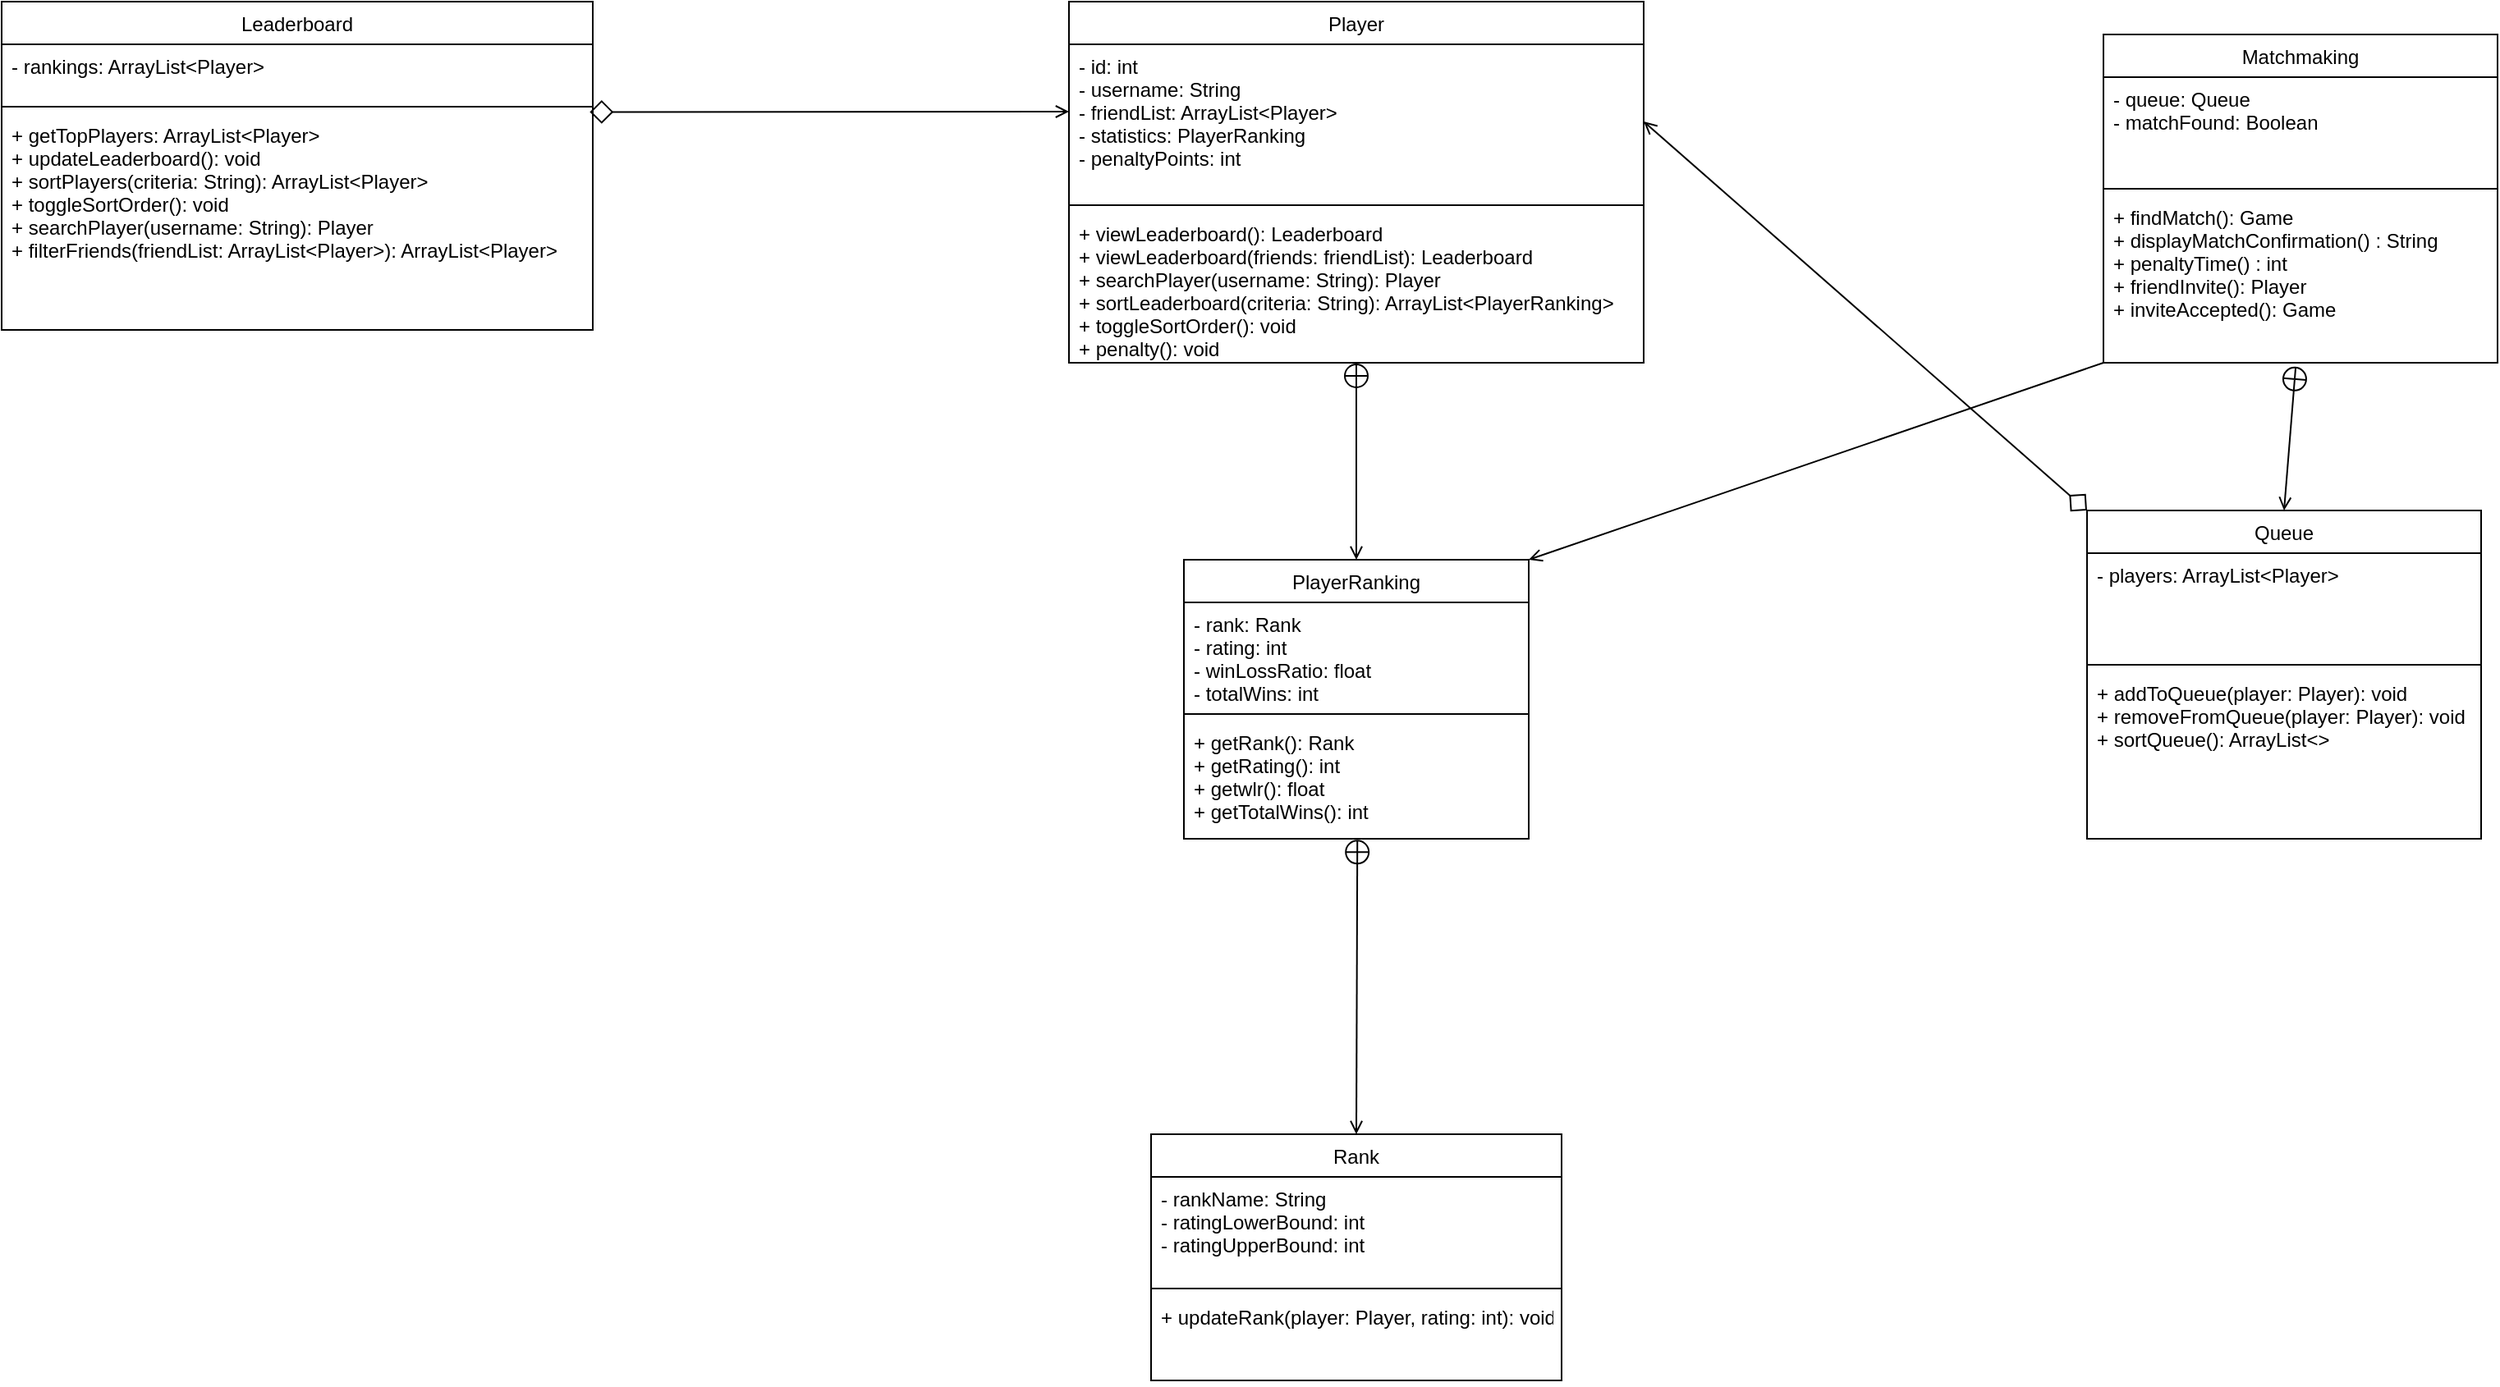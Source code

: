 <mxfile version="26.1.0">
  <diagram id="C5RBs43oDa-KdzZeNtuy" name="Page-1">
    <mxGraphModel grid="1" page="1" gridSize="10" guides="1" tooltips="1" connect="1" arrows="1" fold="1" pageScale="1" pageWidth="827" pageHeight="1169" math="0" shadow="0">
      <root>
        <mxCell id="WIyWlLk6GJQsqaUBKTNV-0" />
        <mxCell id="WIyWlLk6GJQsqaUBKTNV-1" parent="WIyWlLk6GJQsqaUBKTNV-0" />
        <mxCell id="xrPTYMuA59O_ZaZZabX0-4" style="rounded=0;orthogonalLoop=1;jettySize=auto;html=1;exitX=0.5;exitY=0;exitDx=0;exitDy=0;entryX=0.5;entryY=1;entryDx=0;entryDy=0;endArrow=circlePlus;endFill=0;startArrow=open;startFill=0;" edge="1" parent="WIyWlLk6GJQsqaUBKTNV-1" source="xrPTYMuA59O_ZaZZabX0-0" target="zkfFHV4jXpPFQw0GAbJ--0">
          <mxGeometry relative="1" as="geometry" />
        </mxCell>
        <mxCell id="zkfFHV4jXpPFQw0GAbJ--0" value="Player" style="swimlane;fontStyle=0;align=center;verticalAlign=top;childLayout=stackLayout;horizontal=1;startSize=26;horizontalStack=0;resizeParent=1;resizeLast=0;collapsible=1;marginBottom=0;rounded=0;shadow=0;strokeWidth=1;" vertex="1" parent="WIyWlLk6GJQsqaUBKTNV-1">
          <mxGeometry x="-300" y="-380" width="350" height="220" as="geometry">
            <mxRectangle x="230" y="140" width="160" height="26" as="alternateBounds" />
          </mxGeometry>
        </mxCell>
        <mxCell id="zkfFHV4jXpPFQw0GAbJ--1" value="- id: int&#xa;- username: String&#xa;- friendList: ArrayList&lt;Player&gt;&#xa;- statistics: PlayerRanking&#xa;- penaltyPoints: int" style="text;align=left;verticalAlign=top;spacingLeft=4;spacingRight=4;overflow=hidden;rotatable=0;points=[[0,0.5],[1,0.5]];portConstraint=eastwest;" vertex="1" parent="zkfFHV4jXpPFQw0GAbJ--0">
          <mxGeometry y="26" width="350" height="94" as="geometry" />
        </mxCell>
        <mxCell id="zkfFHV4jXpPFQw0GAbJ--4" value="" style="line;html=1;strokeWidth=1;align=left;verticalAlign=middle;spacingTop=-1;spacingLeft=3;spacingRight=3;rotatable=0;labelPosition=right;points=[];portConstraint=eastwest;" vertex="1" parent="zkfFHV4jXpPFQw0GAbJ--0">
          <mxGeometry y="120" width="350" height="8" as="geometry" />
        </mxCell>
        <mxCell id="zkfFHV4jXpPFQw0GAbJ--5" value="+ viewLeaderboard(): Leaderboard&#xa;+ viewLeaderboard(friends: friendList): Leaderboard&#xa;+ searchPlayer(username: String): Player&#xa;+ sortLeaderboard(criteria: String): ArrayList&lt;PlayerRanking&gt;&#xa;+ toggleSortOrder(): void &#xa;+ penalty(): void&#xa;&#xa;" style="text;align=left;verticalAlign=top;spacingLeft=4;spacingRight=4;overflow=hidden;rotatable=0;points=[[0,0.5],[1,0.5]];portConstraint=eastwest;" vertex="1" parent="zkfFHV4jXpPFQw0GAbJ--0">
          <mxGeometry y="128" width="350" height="92" as="geometry" />
        </mxCell>
        <mxCell id="IPq0iWJJUoORb-Mat52u-0" style="edgeStyle=orthogonalEdgeStyle;rounded=0;orthogonalLoop=1;jettySize=auto;html=1;entryX=0;entryY=0.415;entryDx=0;entryDy=0;entryPerimeter=0;" edge="1" parent="zkfFHV4jXpPFQw0GAbJ--0" target="zkfFHV4jXpPFQw0GAbJ--1">
          <mxGeometry relative="1" as="geometry">
            <mxPoint y="65" as="sourcePoint" />
          </mxGeometry>
        </mxCell>
        <mxCell id="J0lEsb-ycpTpJLVbtf5_-1" style="rounded=0;orthogonalLoop=1;jettySize=auto;html=1;exitX=0;exitY=1;exitDx=0;exitDy=0;entryX=1;entryY=0;entryDx=0;entryDy=0;endArrow=open;endFill=0;" edge="1" parent="WIyWlLk6GJQsqaUBKTNV-1" source="M32K4DxWbjnmmSt8D02l-0" target="xrPTYMuA59O_ZaZZabX0-0">
          <mxGeometry relative="1" as="geometry" />
        </mxCell>
        <mxCell id="M32K4DxWbjnmmSt8D02l-0" value="Matchmaking" style="swimlane;fontStyle=0;align=center;verticalAlign=top;childLayout=stackLayout;horizontal=1;startSize=26;horizontalStack=0;resizeParent=1;resizeLast=0;collapsible=1;marginBottom=0;rounded=0;shadow=0;strokeWidth=1;" vertex="1" parent="WIyWlLk6GJQsqaUBKTNV-1">
          <mxGeometry x="330" y="-360" width="240" height="200" as="geometry">
            <mxRectangle x="230" y="140" width="160" height="26" as="alternateBounds" />
          </mxGeometry>
        </mxCell>
        <mxCell id="M32K4DxWbjnmmSt8D02l-1" value="- queue: Queue&#xa;- matchFound: Boolean" style="text;align=left;verticalAlign=top;spacingLeft=4;spacingRight=4;overflow=hidden;rotatable=0;points=[[0,0.5],[1,0.5]];portConstraint=eastwest;" vertex="1" parent="M32K4DxWbjnmmSt8D02l-0">
          <mxGeometry y="26" width="240" height="64" as="geometry" />
        </mxCell>
        <mxCell id="M32K4DxWbjnmmSt8D02l-2" value="" style="line;html=1;strokeWidth=1;align=left;verticalAlign=middle;spacingTop=-1;spacingLeft=3;spacingRight=3;rotatable=0;labelPosition=right;points=[];portConstraint=eastwest;" vertex="1" parent="M32K4DxWbjnmmSt8D02l-0">
          <mxGeometry y="90" width="240" height="8" as="geometry" />
        </mxCell>
        <mxCell id="M32K4DxWbjnmmSt8D02l-3" value="+ findMatch(): Game&#xa;+ displayMatchConfirmation() : String&#xa;+ penaltyTime() : int&#xa;+ friendInvite(): Player&#xa;+ inviteAccepted(): Game" style="text;align=left;verticalAlign=top;spacingLeft=4;spacingRight=4;overflow=hidden;rotatable=0;points=[[0,0.5],[1,0.5]];portConstraint=eastwest;" vertex="1" parent="M32K4DxWbjnmmSt8D02l-0">
          <mxGeometry y="98" width="240" height="102" as="geometry" />
        </mxCell>
        <mxCell id="M32K4DxWbjnmmSt8D02l-4" value="Rank" style="swimlane;fontStyle=0;align=center;verticalAlign=top;childLayout=stackLayout;horizontal=1;startSize=26;horizontalStack=0;resizeParent=1;resizeLast=0;collapsible=1;marginBottom=0;rounded=0;shadow=0;strokeWidth=1;" vertex="1" parent="WIyWlLk6GJQsqaUBKTNV-1">
          <mxGeometry x="-250" y="310" width="250" height="150" as="geometry">
            <mxRectangle x="230" y="140" width="160" height="26" as="alternateBounds" />
          </mxGeometry>
        </mxCell>
        <mxCell id="M32K4DxWbjnmmSt8D02l-5" value="- rankName: String&#xa;- ratingLowerBound: int&#xa;- ratingUpperBound: int" style="text;align=left;verticalAlign=top;spacingLeft=4;spacingRight=4;overflow=hidden;rotatable=0;points=[[0,0.5],[1,0.5]];portConstraint=eastwest;" vertex="1" parent="M32K4DxWbjnmmSt8D02l-4">
          <mxGeometry y="26" width="250" height="64" as="geometry" />
        </mxCell>
        <mxCell id="M32K4DxWbjnmmSt8D02l-6" value="" style="line;html=1;strokeWidth=1;align=left;verticalAlign=middle;spacingTop=-1;spacingLeft=3;spacingRight=3;rotatable=0;labelPosition=right;points=[];portConstraint=eastwest;" vertex="1" parent="M32K4DxWbjnmmSt8D02l-4">
          <mxGeometry y="90" width="250" height="8" as="geometry" />
        </mxCell>
        <mxCell id="M32K4DxWbjnmmSt8D02l-7" value="+ updateRank(player: Player, rating: int): void" style="text;align=left;verticalAlign=top;spacingLeft=4;spacingRight=4;overflow=hidden;rotatable=0;points=[[0,0.5],[1,0.5]];portConstraint=eastwest;" vertex="1" parent="M32K4DxWbjnmmSt8D02l-4">
          <mxGeometry y="98" width="250" height="52" as="geometry" />
        </mxCell>
        <mxCell id="M32K4DxWbjnmmSt8D02l-8" value="Leaderboard" style="swimlane;fontStyle=0;align=center;verticalAlign=top;childLayout=stackLayout;horizontal=1;startSize=26;horizontalStack=0;resizeParent=1;resizeLast=0;collapsible=1;marginBottom=0;rounded=0;shadow=0;strokeWidth=1;" vertex="1" parent="WIyWlLk6GJQsqaUBKTNV-1">
          <mxGeometry x="-950" y="-380" width="360" height="200" as="geometry">
            <mxRectangle x="230" y="140" width="160" height="26" as="alternateBounds" />
          </mxGeometry>
        </mxCell>
        <mxCell id="M32K4DxWbjnmmSt8D02l-9" value="- rankings: ArrayList&lt;Player&gt;" style="text;align=left;verticalAlign=top;spacingLeft=4;spacingRight=4;overflow=hidden;rotatable=0;points=[[0,0.5],[1,0.5]];portConstraint=eastwest;" vertex="1" parent="M32K4DxWbjnmmSt8D02l-8">
          <mxGeometry y="26" width="360" height="34" as="geometry" />
        </mxCell>
        <mxCell id="M32K4DxWbjnmmSt8D02l-10" value="" style="line;html=1;strokeWidth=1;align=left;verticalAlign=middle;spacingTop=-1;spacingLeft=3;spacingRight=3;rotatable=0;labelPosition=right;points=[];portConstraint=eastwest;" vertex="1" parent="M32K4DxWbjnmmSt8D02l-8">
          <mxGeometry y="60" width="360" height="8" as="geometry" />
        </mxCell>
        <mxCell id="M32K4DxWbjnmmSt8D02l-11" value="+ getTopPlayers: ArrayList&lt;Player&gt;&#xa;+ updateLeaderboard(): void&#xa;+ sortPlayers(criteria: String): ArrayList&lt;Player&gt;&#xa;+ toggleSortOrder(): void&#xa;+ searchPlayer(username: String): Player&#xa;+ filterFriends(friendList: ArrayList&lt;Player&gt;): ArrayList&lt;Player&gt;" style="text;align=left;verticalAlign=top;spacingLeft=4;spacingRight=4;overflow=hidden;rotatable=0;points=[[0,0.5],[1,0.5]];portConstraint=eastwest;" vertex="1" parent="M32K4DxWbjnmmSt8D02l-8">
          <mxGeometry y="68" width="360" height="132" as="geometry" />
        </mxCell>
        <mxCell id="xrPTYMuA59O_ZaZZabX0-0" value="PlayerRanking" style="swimlane;fontStyle=0;align=center;verticalAlign=top;childLayout=stackLayout;horizontal=1;startSize=26;horizontalStack=0;resizeParent=1;resizeLast=0;collapsible=1;marginBottom=0;rounded=0;shadow=0;strokeWidth=1;" vertex="1" parent="WIyWlLk6GJQsqaUBKTNV-1">
          <mxGeometry x="-230" y="-40" width="210" height="170" as="geometry">
            <mxRectangle x="230" y="140" width="160" height="26" as="alternateBounds" />
          </mxGeometry>
        </mxCell>
        <mxCell id="xrPTYMuA59O_ZaZZabX0-1" value="- rank: Rank&#xa;- rating: int&#xa;- winLossRatio: float&#xa;- totalWins: int" style="text;align=left;verticalAlign=top;spacingLeft=4;spacingRight=4;overflow=hidden;rotatable=0;points=[[0,0.5],[1,0.5]];portConstraint=eastwest;" vertex="1" parent="xrPTYMuA59O_ZaZZabX0-0">
          <mxGeometry y="26" width="210" height="64" as="geometry" />
        </mxCell>
        <mxCell id="xrPTYMuA59O_ZaZZabX0-2" value="" style="line;html=1;strokeWidth=1;align=left;verticalAlign=middle;spacingTop=-1;spacingLeft=3;spacingRight=3;rotatable=0;labelPosition=right;points=[];portConstraint=eastwest;" vertex="1" parent="xrPTYMuA59O_ZaZZabX0-0">
          <mxGeometry y="90" width="210" height="8" as="geometry" />
        </mxCell>
        <mxCell id="xrPTYMuA59O_ZaZZabX0-3" value="+ getRank(): Rank&#xa;+ getRating(): int&#xa;+ getwlr(): float&#xa;+ getTotalWins(): int" style="text;align=left;verticalAlign=top;spacingLeft=4;spacingRight=4;overflow=hidden;rotatable=0;points=[[0,0.5],[1,0.5]];portConstraint=eastwest;" vertex="1" parent="xrPTYMuA59O_ZaZZabX0-0">
          <mxGeometry y="98" width="210" height="72" as="geometry" />
        </mxCell>
        <mxCell id="xrPTYMuA59O_ZaZZabX0-5" style="rounded=0;orthogonalLoop=1;jettySize=auto;html=1;exitX=0.5;exitY=0;exitDx=0;exitDy=0;entryX=0.503;entryY=1.002;entryDx=0;entryDy=0;endArrow=circlePlus;endFill=0;startArrow=open;startFill=0;entryPerimeter=0;" edge="1" parent="WIyWlLk6GJQsqaUBKTNV-1" source="M32K4DxWbjnmmSt8D02l-4" target="xrPTYMuA59O_ZaZZabX0-3">
          <mxGeometry relative="1" as="geometry">
            <mxPoint x="-125" y="-20" as="sourcePoint" />
            <mxPoint x="-115" y="-160" as="targetPoint" />
          </mxGeometry>
        </mxCell>
        <mxCell id="xrPTYMuA59O_ZaZZabX0-6" style="rounded=0;orthogonalLoop=1;jettySize=auto;html=1;exitX=0.995;exitY=-0.006;exitDx=0;exitDy=0;endArrow=open;endFill=0;startArrow=diamond;startFill=0;targetPerimeterSpacing=0;endSize=6;startSize=12;exitPerimeter=0;" edge="1" parent="WIyWlLk6GJQsqaUBKTNV-1" source="M32K4DxWbjnmmSt8D02l-11">
          <mxGeometry relative="1" as="geometry">
            <mxPoint x="-300" y="-313" as="targetPoint" />
          </mxGeometry>
        </mxCell>
        <mxCell id="J0lEsb-ycpTpJLVbtf5_-0" style="rounded=0;orthogonalLoop=1;jettySize=auto;html=1;exitX=0;exitY=0;exitDx=0;exitDy=0;endArrow=open;endFill=0;startArrow=diamond;startFill=0;targetPerimeterSpacing=0;endSize=6;startSize=12;entryX=1;entryY=0.5;entryDx=0;entryDy=0;" edge="1" parent="WIyWlLk6GJQsqaUBKTNV-1" source="J0lEsb-ycpTpJLVbtf5_-2" target="zkfFHV4jXpPFQw0GAbJ--1">
          <mxGeometry relative="1" as="geometry">
            <mxPoint x="-290" y="-303" as="targetPoint" />
            <mxPoint x="-582" y="-303" as="sourcePoint" />
          </mxGeometry>
        </mxCell>
        <mxCell id="J0lEsb-ycpTpJLVbtf5_-2" value="Queue" style="swimlane;fontStyle=0;align=center;verticalAlign=top;childLayout=stackLayout;horizontal=1;startSize=26;horizontalStack=0;resizeParent=1;resizeLast=0;collapsible=1;marginBottom=0;rounded=0;shadow=0;strokeWidth=1;" vertex="1" parent="WIyWlLk6GJQsqaUBKTNV-1">
          <mxGeometry x="320" y="-70" width="240" height="200" as="geometry">
            <mxRectangle x="230" y="140" width="160" height="26" as="alternateBounds" />
          </mxGeometry>
        </mxCell>
        <mxCell id="J0lEsb-ycpTpJLVbtf5_-3" value="- players: ArrayList&lt;Player&gt;" style="text;align=left;verticalAlign=top;spacingLeft=4;spacingRight=4;overflow=hidden;rotatable=0;points=[[0,0.5],[1,0.5]];portConstraint=eastwest;" vertex="1" parent="J0lEsb-ycpTpJLVbtf5_-2">
          <mxGeometry y="26" width="240" height="64" as="geometry" />
        </mxCell>
        <mxCell id="J0lEsb-ycpTpJLVbtf5_-4" value="" style="line;html=1;strokeWidth=1;align=left;verticalAlign=middle;spacingTop=-1;spacingLeft=3;spacingRight=3;rotatable=0;labelPosition=right;points=[];portConstraint=eastwest;" vertex="1" parent="J0lEsb-ycpTpJLVbtf5_-2">
          <mxGeometry y="90" width="240" height="8" as="geometry" />
        </mxCell>
        <mxCell id="J0lEsb-ycpTpJLVbtf5_-5" value="+ addToQueue(player: Player): void&#xa;+ removeFromQueue(player: Player): void&#xa;+ sortQueue(): ArrayList&lt;&gt;" style="text;align=left;verticalAlign=top;spacingLeft=4;spacingRight=4;overflow=hidden;rotatable=0;points=[[0,0.5],[1,0.5]];portConstraint=eastwest;" vertex="1" parent="J0lEsb-ycpTpJLVbtf5_-2">
          <mxGeometry y="98" width="240" height="102" as="geometry" />
        </mxCell>
        <mxCell id="J0lEsb-ycpTpJLVbtf5_-6" style="rounded=0;orthogonalLoop=1;jettySize=auto;html=1;exitX=0.5;exitY=0;exitDx=0;exitDy=0;entryX=0.488;entryY=1.019;entryDx=0;entryDy=0;endArrow=circlePlus;endFill=0;startArrow=open;startFill=0;entryPerimeter=0;" edge="1" parent="WIyWlLk6GJQsqaUBKTNV-1" source="J0lEsb-ycpTpJLVbtf5_-2" target="M32K4DxWbjnmmSt8D02l-3">
          <mxGeometry relative="1" as="geometry">
            <mxPoint x="-115" y="-30" as="sourcePoint" />
            <mxPoint x="-115" y="-150" as="targetPoint" />
          </mxGeometry>
        </mxCell>
      </root>
    </mxGraphModel>
  </diagram>
</mxfile>
